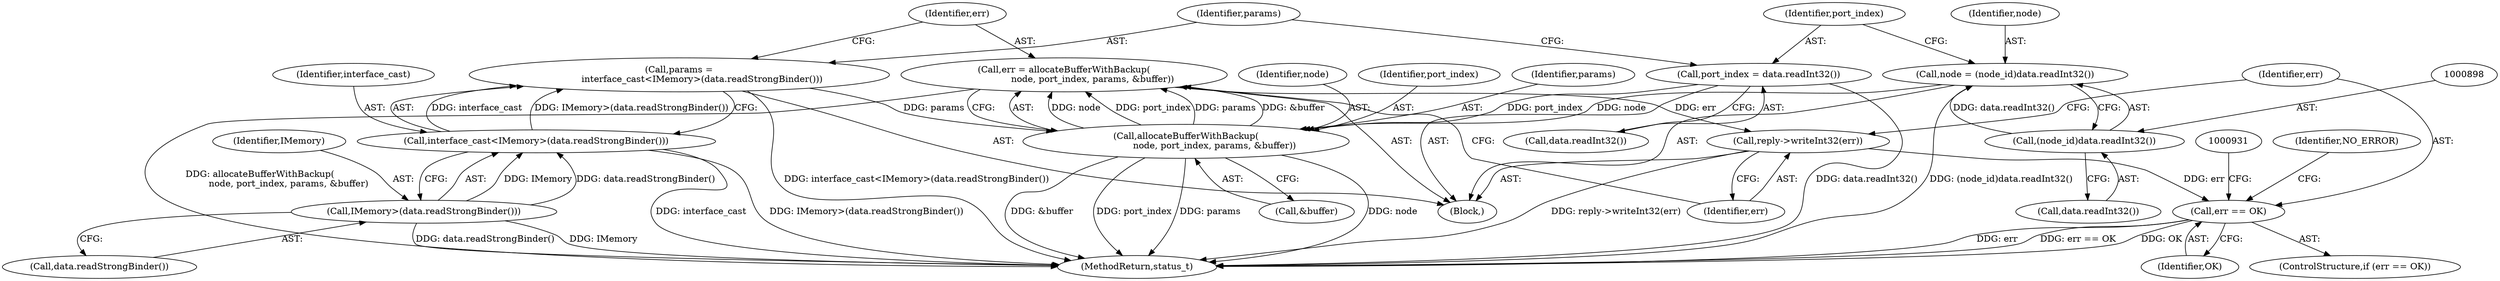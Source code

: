 digraph "0_Android_1171e7c047bf79e7c93342bb6a812c9edd86aa84@API" {
"1000914" [label="(Call,err = allocateBufferWithBackup(\n                    node, port_index, params, &buffer))"];
"1000916" [label="(Call,allocateBufferWithBackup(\n                    node, port_index, params, &buffer))"];
"1000895" [label="(Call,node = (node_id)data.readInt32())"];
"1000897" [label="(Call,(node_id)data.readInt32())"];
"1000901" [label="(Call,port_index = data.readInt32())"];
"1000905" [label="(Call,params =\n                interface_cast<IMemory>(data.readStrongBinder()))"];
"1000907" [label="(Call,interface_cast<IMemory>(data.readStrongBinder()))"];
"1000909" [label="(Call,IMemory>(data.readStrongBinder()))"];
"1000922" [label="(Call,reply->writeInt32(err))"];
"1000925" [label="(Call,err == OK)"];
"1000927" [label="(Identifier,OK)"];
"1000909" [label="(Call,IMemory>(data.readStrongBinder()))"];
"1000911" [label="(Call,data.readStrongBinder())"];
"1000908" [label="(Identifier,interface_cast)"];
"1000923" [label="(Identifier,err)"];
"1000915" [label="(Identifier,err)"];
"1000934" [label="(Identifier,NO_ERROR)"];
"1000917" [label="(Identifier,node)"];
"1000907" [label="(Call,interface_cast<IMemory>(data.readStrongBinder()))"];
"1000901" [label="(Call,port_index = data.readInt32())"];
"1000925" [label="(Call,err == OK)"];
"1000924" [label="(ControlStructure,if (err == OK))"];
"1001075" [label="(MethodReturn,status_t)"];
"1000920" [label="(Call,&buffer)"];
"1000906" [label="(Identifier,params)"];
"1000897" [label="(Call,(node_id)data.readInt32())"];
"1000922" [label="(Call,reply->writeInt32(err))"];
"1000903" [label="(Call,data.readInt32())"];
"1000896" [label="(Identifier,node)"];
"1000910" [label="(Identifier,IMemory)"];
"1000916" [label="(Call,allocateBufferWithBackup(\n                    node, port_index, params, &buffer))"];
"1000889" [label="(Block,)"];
"1000918" [label="(Identifier,port_index)"];
"1000919" [label="(Identifier,params)"];
"1000914" [label="(Call,err = allocateBufferWithBackup(\n                    node, port_index, params, &buffer))"];
"1000895" [label="(Call,node = (node_id)data.readInt32())"];
"1000926" [label="(Identifier,err)"];
"1000899" [label="(Call,data.readInt32())"];
"1000905" [label="(Call,params =\n                interface_cast<IMemory>(data.readStrongBinder()))"];
"1000902" [label="(Identifier,port_index)"];
"1000914" -> "1000889"  [label="AST: "];
"1000914" -> "1000916"  [label="CFG: "];
"1000915" -> "1000914"  [label="AST: "];
"1000916" -> "1000914"  [label="AST: "];
"1000923" -> "1000914"  [label="CFG: "];
"1000914" -> "1001075"  [label="DDG: allocateBufferWithBackup(\n                    node, port_index, params, &buffer)"];
"1000916" -> "1000914"  [label="DDG: node"];
"1000916" -> "1000914"  [label="DDG: port_index"];
"1000916" -> "1000914"  [label="DDG: params"];
"1000916" -> "1000914"  [label="DDG: &buffer"];
"1000914" -> "1000922"  [label="DDG: err"];
"1000916" -> "1000920"  [label="CFG: "];
"1000917" -> "1000916"  [label="AST: "];
"1000918" -> "1000916"  [label="AST: "];
"1000919" -> "1000916"  [label="AST: "];
"1000920" -> "1000916"  [label="AST: "];
"1000916" -> "1001075"  [label="DDG: &buffer"];
"1000916" -> "1001075"  [label="DDG: port_index"];
"1000916" -> "1001075"  [label="DDG: params"];
"1000916" -> "1001075"  [label="DDG: node"];
"1000895" -> "1000916"  [label="DDG: node"];
"1000901" -> "1000916"  [label="DDG: port_index"];
"1000905" -> "1000916"  [label="DDG: params"];
"1000895" -> "1000889"  [label="AST: "];
"1000895" -> "1000897"  [label="CFG: "];
"1000896" -> "1000895"  [label="AST: "];
"1000897" -> "1000895"  [label="AST: "];
"1000902" -> "1000895"  [label="CFG: "];
"1000895" -> "1001075"  [label="DDG: (node_id)data.readInt32()"];
"1000897" -> "1000895"  [label="DDG: data.readInt32()"];
"1000897" -> "1000899"  [label="CFG: "];
"1000898" -> "1000897"  [label="AST: "];
"1000899" -> "1000897"  [label="AST: "];
"1000901" -> "1000889"  [label="AST: "];
"1000901" -> "1000903"  [label="CFG: "];
"1000902" -> "1000901"  [label="AST: "];
"1000903" -> "1000901"  [label="AST: "];
"1000906" -> "1000901"  [label="CFG: "];
"1000901" -> "1001075"  [label="DDG: data.readInt32()"];
"1000905" -> "1000889"  [label="AST: "];
"1000905" -> "1000907"  [label="CFG: "];
"1000906" -> "1000905"  [label="AST: "];
"1000907" -> "1000905"  [label="AST: "];
"1000915" -> "1000905"  [label="CFG: "];
"1000905" -> "1001075"  [label="DDG: interface_cast<IMemory>(data.readStrongBinder())"];
"1000907" -> "1000905"  [label="DDG: interface_cast"];
"1000907" -> "1000905"  [label="DDG: IMemory>(data.readStrongBinder())"];
"1000907" -> "1000909"  [label="CFG: "];
"1000908" -> "1000907"  [label="AST: "];
"1000909" -> "1000907"  [label="AST: "];
"1000907" -> "1001075"  [label="DDG: interface_cast"];
"1000907" -> "1001075"  [label="DDG: IMemory>(data.readStrongBinder())"];
"1000909" -> "1000907"  [label="DDG: IMemory"];
"1000909" -> "1000907"  [label="DDG: data.readStrongBinder()"];
"1000909" -> "1000911"  [label="CFG: "];
"1000910" -> "1000909"  [label="AST: "];
"1000911" -> "1000909"  [label="AST: "];
"1000909" -> "1001075"  [label="DDG: data.readStrongBinder()"];
"1000909" -> "1001075"  [label="DDG: IMemory"];
"1000922" -> "1000889"  [label="AST: "];
"1000922" -> "1000923"  [label="CFG: "];
"1000923" -> "1000922"  [label="AST: "];
"1000926" -> "1000922"  [label="CFG: "];
"1000922" -> "1001075"  [label="DDG: reply->writeInt32(err)"];
"1000922" -> "1000925"  [label="DDG: err"];
"1000925" -> "1000924"  [label="AST: "];
"1000925" -> "1000927"  [label="CFG: "];
"1000926" -> "1000925"  [label="AST: "];
"1000927" -> "1000925"  [label="AST: "];
"1000931" -> "1000925"  [label="CFG: "];
"1000934" -> "1000925"  [label="CFG: "];
"1000925" -> "1001075"  [label="DDG: err"];
"1000925" -> "1001075"  [label="DDG: err == OK"];
"1000925" -> "1001075"  [label="DDG: OK"];
}
